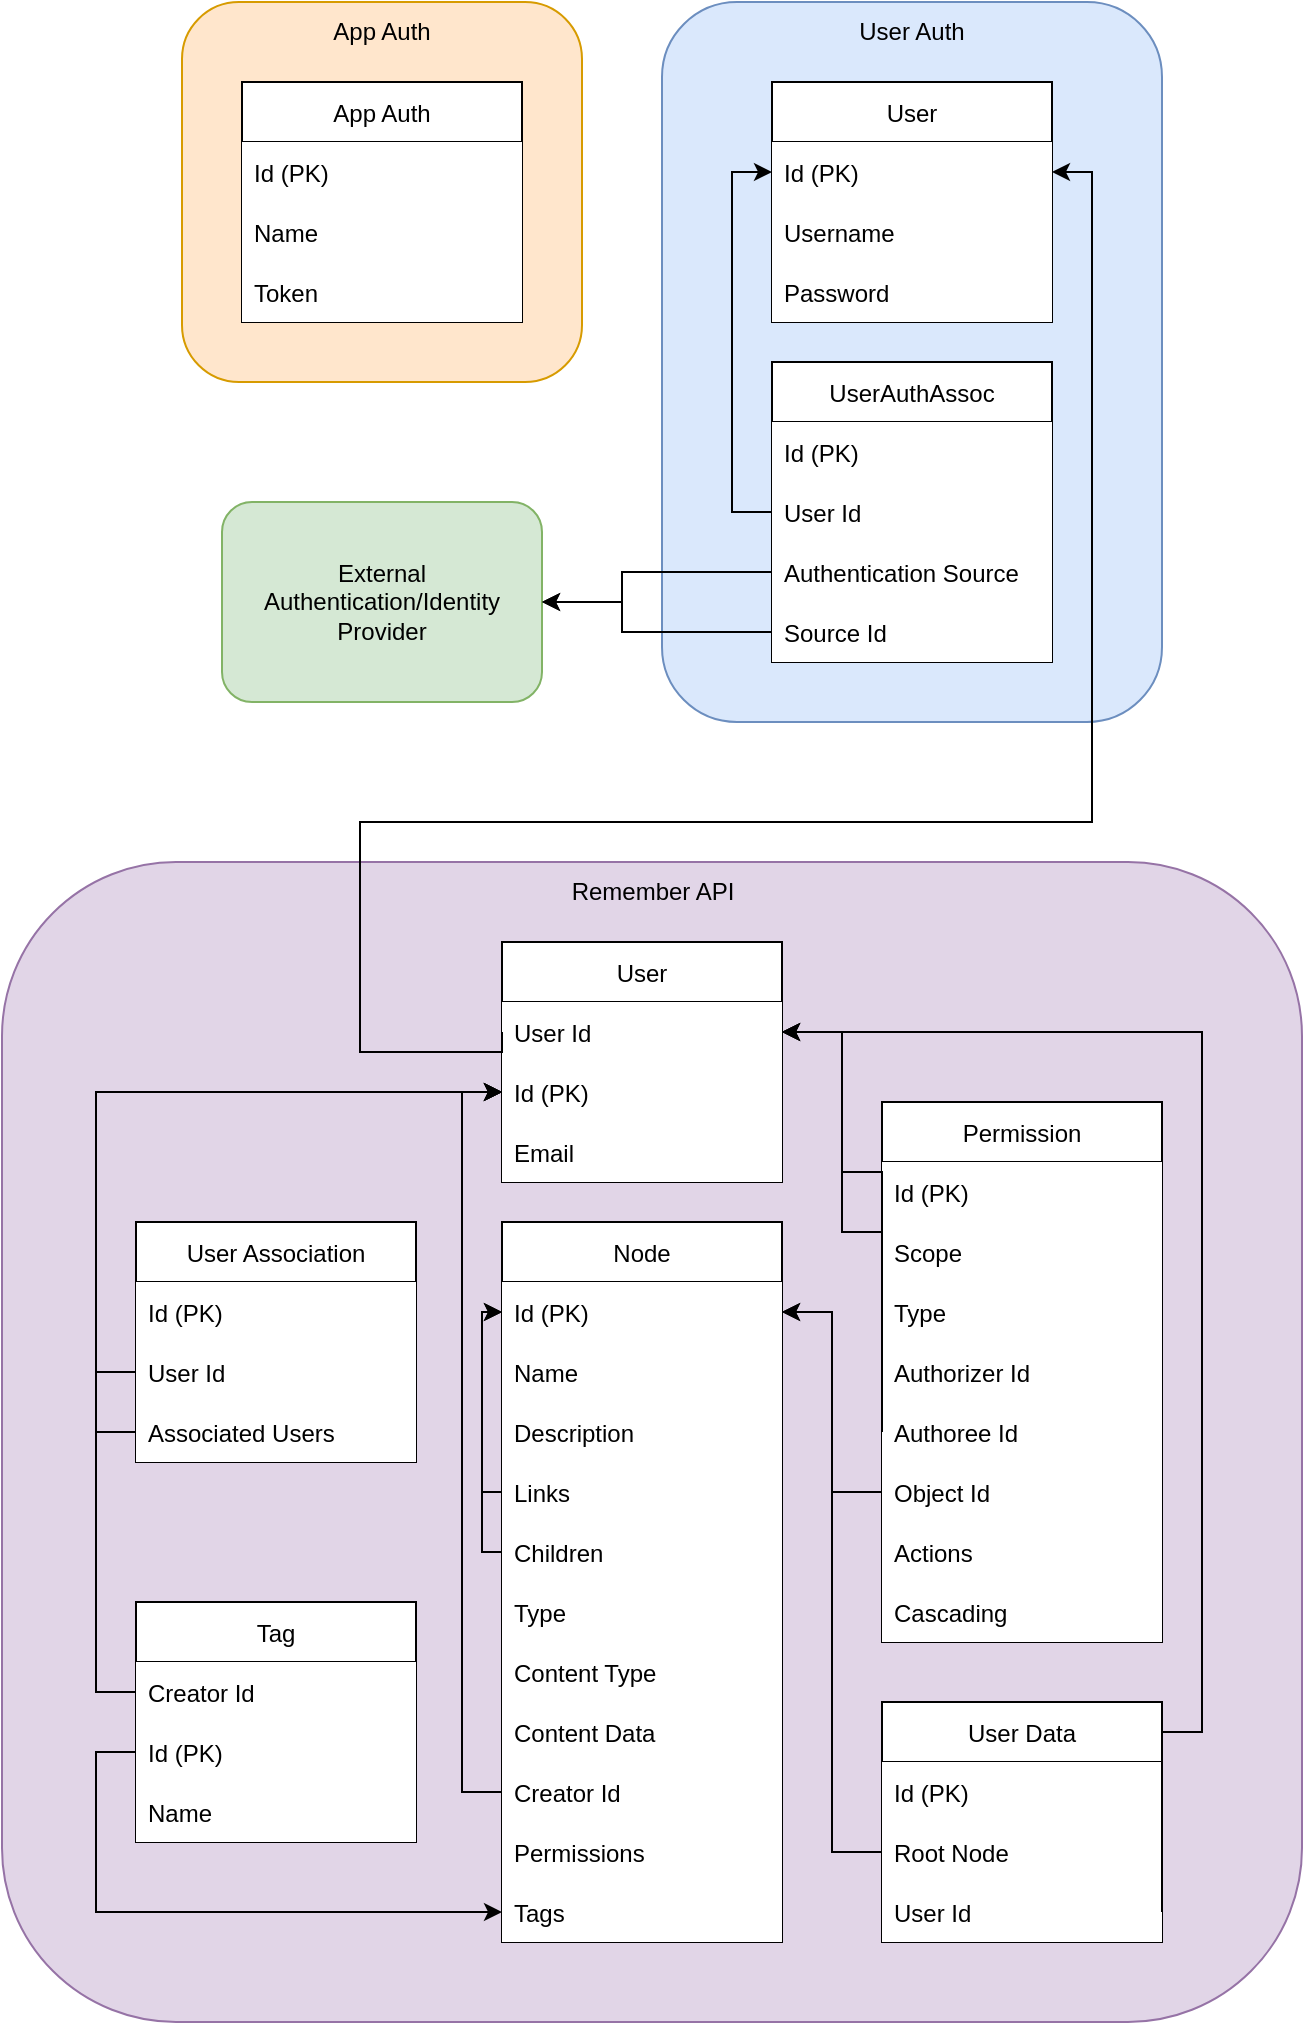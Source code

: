 <mxfile version="18.0.1" type="device"><diagram id="xFzcSjSDUKgGkURTJlmX" name="Strona-1"><mxGraphModel dx="1102" dy="857" grid="1" gridSize="10" guides="1" tooltips="1" connect="1" arrows="1" fold="1" page="1" pageScale="1" pageWidth="827" pageHeight="1169" math="0" shadow="0"><root><mxCell id="0"/><mxCell id="1" parent="0"/><mxCell id="fYKiIpvBLEdJxda_3KYI-5" value="" style="rounded=1;whiteSpace=wrap;html=1;fillColor=#ffe6cc;strokeColor=#d79b00;" parent="1" vertex="1"><mxGeometry x="230" y="180" width="200" height="190" as="geometry"/></mxCell><mxCell id="fYKiIpvBLEdJxda_3KYI-1" value="App Auth" style="swimlane;fontStyle=0;childLayout=stackLayout;horizontal=1;startSize=30;horizontalStack=0;resizeParent=1;resizeParentMax=0;resizeLast=0;collapsible=1;marginBottom=0;" parent="1" vertex="1"><mxGeometry x="260" y="220" width="140" height="120" as="geometry"/></mxCell><mxCell id="fYKiIpvBLEdJxda_3KYI-17" value="Id (PK)" style="text;align=left;verticalAlign=middle;spacingLeft=4;spacingRight=4;overflow=hidden;points=[[0,0.5],[1,0.5]];portConstraint=eastwest;rotatable=0;fillColor=default;" parent="fYKiIpvBLEdJxda_3KYI-1" vertex="1"><mxGeometry y="30" width="140" height="30" as="geometry"/></mxCell><mxCell id="fYKiIpvBLEdJxda_3KYI-2" value="Name" style="text;strokeColor=none;fillColor=default;align=left;verticalAlign=middle;spacingLeft=4;spacingRight=4;overflow=hidden;points=[[0,0.5],[1,0.5]];portConstraint=eastwest;rotatable=0;" parent="fYKiIpvBLEdJxda_3KYI-1" vertex="1"><mxGeometry y="60" width="140" height="30" as="geometry"/></mxCell><mxCell id="fYKiIpvBLEdJxda_3KYI-3" value="Token" style="text;strokeColor=none;fillColor=default;align=left;verticalAlign=middle;spacingLeft=4;spacingRight=4;overflow=hidden;points=[[0,0.5],[1,0.5]];portConstraint=eastwest;rotatable=0;" parent="fYKiIpvBLEdJxda_3KYI-1" vertex="1"><mxGeometry y="90" width="140" height="30" as="geometry"/></mxCell><mxCell id="fYKiIpvBLEdJxda_3KYI-6" value="App Auth" style="text;html=1;strokeColor=none;fillColor=none;align=center;verticalAlign=middle;whiteSpace=wrap;rounded=0;" parent="1" vertex="1"><mxGeometry x="300" y="180" width="60" height="30" as="geometry"/></mxCell><mxCell id="fYKiIpvBLEdJxda_3KYI-7" value="" style="rounded=1;whiteSpace=wrap;html=1;fillColor=#dae8fc;strokeColor=#6c8ebf;" parent="1" vertex="1"><mxGeometry x="470" y="180" width="250" height="360" as="geometry"/></mxCell><mxCell id="fYKiIpvBLEdJxda_3KYI-8" value="User Auth" style="text;html=1;strokeColor=none;fillColor=none;align=center;verticalAlign=middle;whiteSpace=wrap;rounded=0;" parent="1" vertex="1"><mxGeometry x="565" y="180" width="60" height="30" as="geometry"/></mxCell><mxCell id="fYKiIpvBLEdJxda_3KYI-9" value="User" style="swimlane;fontStyle=0;childLayout=stackLayout;horizontal=1;startSize=30;horizontalStack=0;resizeParent=1;resizeParentMax=0;resizeLast=0;collapsible=1;marginBottom=0;" parent="1" vertex="1"><mxGeometry x="525" y="220" width="140" height="120" as="geometry"/></mxCell><mxCell id="fYKiIpvBLEdJxda_3KYI-18" value="Id (PK)" style="text;strokeColor=none;fillColor=default;align=left;verticalAlign=middle;spacingLeft=4;spacingRight=4;overflow=hidden;points=[[0,0.5],[1,0.5]];portConstraint=eastwest;rotatable=0;" parent="fYKiIpvBLEdJxda_3KYI-9" vertex="1"><mxGeometry y="30" width="140" height="30" as="geometry"/></mxCell><mxCell id="fYKiIpvBLEdJxda_3KYI-10" value="Username" style="text;strokeColor=none;fillColor=default;align=left;verticalAlign=middle;spacingLeft=4;spacingRight=4;overflow=hidden;points=[[0,0.5],[1,0.5]];portConstraint=eastwest;rotatable=0;" parent="fYKiIpvBLEdJxda_3KYI-9" vertex="1"><mxGeometry y="60" width="140" height="30" as="geometry"/></mxCell><mxCell id="fYKiIpvBLEdJxda_3KYI-11" value="Password" style="text;strokeColor=none;fillColor=default;align=left;verticalAlign=middle;spacingLeft=4;spacingRight=4;overflow=hidden;points=[[0,0.5],[1,0.5]];portConstraint=eastwest;rotatable=0;" parent="fYKiIpvBLEdJxda_3KYI-9" vertex="1"><mxGeometry y="90" width="140" height="30" as="geometry"/></mxCell><mxCell id="fYKiIpvBLEdJxda_3KYI-13" value="UserAuthAssoc" style="swimlane;fontStyle=0;childLayout=stackLayout;horizontal=1;startSize=30;horizontalStack=0;resizeParent=1;resizeParentMax=0;resizeLast=0;collapsible=1;marginBottom=0;" parent="1" vertex="1"><mxGeometry x="525" y="360" width="140" height="150" as="geometry"/></mxCell><mxCell id="fYKiIpvBLEdJxda_3KYI-19" value="Id (PK)" style="text;strokeColor=none;fillColor=default;align=left;verticalAlign=middle;spacingLeft=4;spacingRight=4;overflow=hidden;points=[[0,0.5],[1,0.5]];portConstraint=eastwest;rotatable=0;" parent="fYKiIpvBLEdJxda_3KYI-13" vertex="1"><mxGeometry y="30" width="140" height="30" as="geometry"/></mxCell><mxCell id="fYKiIpvBLEdJxda_3KYI-16" value="User Id" style="text;strokeColor=none;fillColor=default;align=left;verticalAlign=middle;spacingLeft=4;spacingRight=4;overflow=hidden;points=[[0,0.5],[1,0.5]];portConstraint=eastwest;rotatable=0;" parent="fYKiIpvBLEdJxda_3KYI-13" vertex="1"><mxGeometry y="60" width="140" height="30" as="geometry"/></mxCell><mxCell id="fYKiIpvBLEdJxda_3KYI-14" value="Authentication Source" style="text;strokeColor=none;fillColor=default;align=left;verticalAlign=middle;spacingLeft=4;spacingRight=4;overflow=hidden;points=[[0,0.5],[1,0.5]];portConstraint=eastwest;rotatable=0;" parent="fYKiIpvBLEdJxda_3KYI-13" vertex="1"><mxGeometry y="90" width="140" height="30" as="geometry"/></mxCell><mxCell id="fYKiIpvBLEdJxda_3KYI-15" value="Source Id" style="text;strokeColor=none;fillColor=default;align=left;verticalAlign=middle;spacingLeft=4;spacingRight=4;overflow=hidden;points=[[0,0.5],[1,0.5]];portConstraint=eastwest;rotatable=0;" parent="fYKiIpvBLEdJxda_3KYI-13" vertex="1"><mxGeometry y="120" width="140" height="30" as="geometry"/></mxCell><mxCell id="fYKiIpvBLEdJxda_3KYI-20" style="edgeStyle=orthogonalEdgeStyle;rounded=0;orthogonalLoop=1;jettySize=auto;html=1;exitX=0;exitY=0.5;exitDx=0;exitDy=0;entryX=0;entryY=0.5;entryDx=0;entryDy=0;" parent="1" source="fYKiIpvBLEdJxda_3KYI-16" target="fYKiIpvBLEdJxda_3KYI-18" edge="1"><mxGeometry relative="1" as="geometry"/></mxCell><mxCell id="fYKiIpvBLEdJxda_3KYI-21" value="External Authentication/Identity Provider" style="rounded=1;whiteSpace=wrap;html=1;fillColor=#d5e8d4;strokeColor=#82b366;" parent="1" vertex="1"><mxGeometry x="250" y="430" width="160" height="100" as="geometry"/></mxCell><mxCell id="fYKiIpvBLEdJxda_3KYI-22" style="edgeStyle=orthogonalEdgeStyle;rounded=0;orthogonalLoop=1;jettySize=auto;html=1;exitX=0;exitY=0.5;exitDx=0;exitDy=0;entryX=1;entryY=0.5;entryDx=0;entryDy=0;" parent="1" source="fYKiIpvBLEdJxda_3KYI-14" target="fYKiIpvBLEdJxda_3KYI-21" edge="1"><mxGeometry relative="1" as="geometry"><Array as="points"><mxPoint x="450" y="465"/><mxPoint x="450" y="480"/></Array></mxGeometry></mxCell><mxCell id="fYKiIpvBLEdJxda_3KYI-23" style="edgeStyle=orthogonalEdgeStyle;rounded=0;orthogonalLoop=1;jettySize=auto;html=1;exitX=0;exitY=0.5;exitDx=0;exitDy=0;entryX=1;entryY=0.5;entryDx=0;entryDy=0;" parent="1" source="fYKiIpvBLEdJxda_3KYI-15" target="fYKiIpvBLEdJxda_3KYI-21" edge="1"><mxGeometry relative="1" as="geometry"><Array as="points"><mxPoint x="450" y="495"/><mxPoint x="450" y="480"/></Array></mxGeometry></mxCell><mxCell id="fYKiIpvBLEdJxda_3KYI-24" value="" style="rounded=1;whiteSpace=wrap;html=1;fillColor=#e1d5e7;strokeColor=#9673a6;" parent="1" vertex="1"><mxGeometry x="140" y="610" width="650" height="580" as="geometry"/></mxCell><mxCell id="fYKiIpvBLEdJxda_3KYI-25" value="Remember API" style="text;html=1;strokeColor=none;fillColor=none;align=center;verticalAlign=middle;whiteSpace=wrap;rounded=0;" parent="1" vertex="1"><mxGeometry x="422.5" y="610" width="85" height="30" as="geometry"/></mxCell><mxCell id="fYKiIpvBLEdJxda_3KYI-26" value="User" style="swimlane;fontStyle=0;childLayout=stackLayout;horizontal=1;startSize=30;horizontalStack=0;resizeParent=1;resizeParentMax=0;resizeLast=0;collapsible=1;marginBottom=0;" parent="1" vertex="1"><mxGeometry x="390" y="650" width="140" height="120" as="geometry"/></mxCell><mxCell id="fYKiIpvBLEdJxda_3KYI-30" value="User Id" style="text;align=left;verticalAlign=middle;spacingLeft=4;spacingRight=4;overflow=hidden;points=[[0,0.5],[1,0.5]];portConstraint=eastwest;rotatable=0;fillColor=default;" parent="fYKiIpvBLEdJxda_3KYI-26" vertex="1"><mxGeometry y="30" width="140" height="30" as="geometry"/></mxCell><mxCell id="fYKiIpvBLEdJxda_3KYI-27" value="Id (PK)" style="text;align=left;verticalAlign=middle;spacingLeft=4;spacingRight=4;overflow=hidden;points=[[0,0.5],[1,0.5]];portConstraint=eastwest;rotatable=0;fillColor=default;" parent="fYKiIpvBLEdJxda_3KYI-26" vertex="1"><mxGeometry y="60" width="140" height="30" as="geometry"/></mxCell><mxCell id="fYKiIpvBLEdJxda_3KYI-28" value="Email" style="text;strokeColor=none;fillColor=default;align=left;verticalAlign=middle;spacingLeft=4;spacingRight=4;overflow=hidden;points=[[0,0.5],[1,0.5]];portConstraint=eastwest;rotatable=0;" parent="fYKiIpvBLEdJxda_3KYI-26" vertex="1"><mxGeometry y="90" width="140" height="30" as="geometry"/></mxCell><mxCell id="fYKiIpvBLEdJxda_3KYI-31" style="edgeStyle=orthogonalEdgeStyle;rounded=0;orthogonalLoop=1;jettySize=auto;html=1;exitX=0;exitY=0.5;exitDx=0;exitDy=0;entryX=1;entryY=0.5;entryDx=0;entryDy=0;" parent="1" source="fYKiIpvBLEdJxda_3KYI-30" target="fYKiIpvBLEdJxda_3KYI-18" edge="1"><mxGeometry relative="1" as="geometry"><Array as="points"><mxPoint x="319" y="705"/><mxPoint x="319" y="590"/><mxPoint x="685" y="590"/><mxPoint x="685" y="265"/></Array></mxGeometry></mxCell><mxCell id="fYKiIpvBLEdJxda_3KYI-32" value="Node" style="swimlane;fontStyle=0;childLayout=stackLayout;horizontal=1;startSize=30;horizontalStack=0;resizeParent=1;resizeParentMax=0;resizeLast=0;collapsible=1;marginBottom=0;" parent="1" vertex="1"><mxGeometry x="390" y="790" width="140" height="360" as="geometry"/></mxCell><mxCell id="fYKiIpvBLEdJxda_3KYI-33" value="Id (PK)" style="text;strokeColor=none;fillColor=default;align=left;verticalAlign=middle;spacingLeft=4;spacingRight=4;overflow=hidden;points=[[0,0.5],[1,0.5]];portConstraint=eastwest;rotatable=0;" parent="fYKiIpvBLEdJxda_3KYI-32" vertex="1"><mxGeometry y="30" width="140" height="30" as="geometry"/></mxCell><mxCell id="fYKiIpvBLEdJxda_3KYI-34" value="Name" style="text;strokeColor=none;fillColor=default;align=left;verticalAlign=middle;spacingLeft=4;spacingRight=4;overflow=hidden;points=[[0,0.5],[1,0.5]];portConstraint=eastwest;rotatable=0;" parent="fYKiIpvBLEdJxda_3KYI-32" vertex="1"><mxGeometry y="60" width="140" height="30" as="geometry"/></mxCell><mxCell id="fYKiIpvBLEdJxda_3KYI-35" value="Description" style="text;strokeColor=none;fillColor=default;align=left;verticalAlign=middle;spacingLeft=4;spacingRight=4;overflow=hidden;points=[[0,0.5],[1,0.5]];portConstraint=eastwest;rotatable=0;" parent="fYKiIpvBLEdJxda_3KYI-32" vertex="1"><mxGeometry y="90" width="140" height="30" as="geometry"/></mxCell><mxCell id="kvoKaSEOlQrJqgrLJMXc-2" style="edgeStyle=orthogonalEdgeStyle;rounded=0;orthogonalLoop=1;jettySize=auto;html=1;exitX=0;exitY=0.5;exitDx=0;exitDy=0;entryX=0;entryY=0.5;entryDx=0;entryDy=0;" parent="fYKiIpvBLEdJxda_3KYI-32" source="fYKiIpvBLEdJxda_3KYI-36" target="fYKiIpvBLEdJxda_3KYI-33" edge="1"><mxGeometry relative="1" as="geometry"><Array as="points"><mxPoint x="-10" y="135"/><mxPoint x="-10" y="45"/></Array></mxGeometry></mxCell><mxCell id="fYKiIpvBLEdJxda_3KYI-36" value="Links" style="text;strokeColor=none;fillColor=default;align=left;verticalAlign=middle;spacingLeft=4;spacingRight=4;overflow=hidden;points=[[0,0.5],[1,0.5]];portConstraint=eastwest;rotatable=0;" parent="fYKiIpvBLEdJxda_3KYI-32" vertex="1"><mxGeometry y="120" width="140" height="30" as="geometry"/></mxCell><mxCell id="kvoKaSEOlQrJqgrLJMXc-1" style="edgeStyle=orthogonalEdgeStyle;rounded=0;orthogonalLoop=1;jettySize=auto;html=1;exitX=0;exitY=0.5;exitDx=0;exitDy=0;entryX=0;entryY=0.5;entryDx=0;entryDy=0;" parent="fYKiIpvBLEdJxda_3KYI-32" source="fYKiIpvBLEdJxda_3KYI-37" target="fYKiIpvBLEdJxda_3KYI-33" edge="1"><mxGeometry relative="1" as="geometry"><Array as="points"><mxPoint x="-10" y="165"/><mxPoint x="-10" y="45"/></Array></mxGeometry></mxCell><mxCell id="fYKiIpvBLEdJxda_3KYI-37" value="Children" style="text;strokeColor=none;fillColor=default;align=left;verticalAlign=middle;spacingLeft=4;spacingRight=4;overflow=hidden;points=[[0,0.5],[1,0.5]];portConstraint=eastwest;rotatable=0;" parent="fYKiIpvBLEdJxda_3KYI-32" vertex="1"><mxGeometry y="150" width="140" height="30" as="geometry"/></mxCell><mxCell id="fYKiIpvBLEdJxda_3KYI-38" value="Type" style="text;strokeColor=none;fillColor=default;align=left;verticalAlign=middle;spacingLeft=4;spacingRight=4;overflow=hidden;points=[[0,0.5],[1,0.5]];portConstraint=eastwest;rotatable=0;" parent="fYKiIpvBLEdJxda_3KYI-32" vertex="1"><mxGeometry y="180" width="140" height="30" as="geometry"/></mxCell><mxCell id="fYKiIpvBLEdJxda_3KYI-39" value="Content Type" style="text;strokeColor=none;fillColor=default;align=left;verticalAlign=middle;spacingLeft=4;spacingRight=4;overflow=hidden;points=[[0,0.5],[1,0.5]];portConstraint=eastwest;rotatable=0;" parent="fYKiIpvBLEdJxda_3KYI-32" vertex="1"><mxGeometry y="210" width="140" height="30" as="geometry"/></mxCell><mxCell id="fYKiIpvBLEdJxda_3KYI-40" value="Content Data" style="text;strokeColor=none;fillColor=default;align=left;verticalAlign=middle;spacingLeft=4;spacingRight=4;overflow=hidden;points=[[0,0.5],[1,0.5]];portConstraint=eastwest;rotatable=0;" parent="fYKiIpvBLEdJxda_3KYI-32" vertex="1"><mxGeometry y="240" width="140" height="30" as="geometry"/></mxCell><mxCell id="fYKiIpvBLEdJxda_3KYI-42" value="Creator Id" style="text;strokeColor=none;fillColor=default;align=left;verticalAlign=middle;spacingLeft=4;spacingRight=4;overflow=hidden;points=[[0,0.5],[1,0.5]];portConstraint=eastwest;rotatable=0;" parent="fYKiIpvBLEdJxda_3KYI-32" vertex="1"><mxGeometry y="270" width="140" height="30" as="geometry"/></mxCell><mxCell id="fYKiIpvBLEdJxda_3KYI-41" value="Permissions" style="text;strokeColor=none;fillColor=default;align=left;verticalAlign=middle;spacingLeft=4;spacingRight=4;overflow=hidden;points=[[0,0.5],[1,0.5]];portConstraint=eastwest;rotatable=0;" parent="fYKiIpvBLEdJxda_3KYI-32" vertex="1"><mxGeometry y="300" width="140" height="30" as="geometry"/></mxCell><mxCell id="fYKiIpvBLEdJxda_3KYI-43" value="Tags" style="text;strokeColor=none;fillColor=default;align=left;verticalAlign=middle;spacingLeft=4;spacingRight=4;overflow=hidden;points=[[0,0.5],[1,0.5]];portConstraint=eastwest;rotatable=0;" parent="fYKiIpvBLEdJxda_3KYI-32" vertex="1"><mxGeometry y="330" width="140" height="30" as="geometry"/></mxCell><mxCell id="fYKiIpvBLEdJxda_3KYI-44" style="edgeStyle=orthogonalEdgeStyle;rounded=0;orthogonalLoop=1;jettySize=auto;html=1;exitX=0;exitY=0.5;exitDx=0;exitDy=0;entryX=0;entryY=0.5;entryDx=0;entryDy=0;" parent="1" source="fYKiIpvBLEdJxda_3KYI-42" target="fYKiIpvBLEdJxda_3KYI-27" edge="1"><mxGeometry relative="1" as="geometry"/></mxCell><mxCell id="fYKiIpvBLEdJxda_3KYI-45" value="Tag" style="swimlane;fontStyle=0;childLayout=stackLayout;horizontal=1;startSize=30;horizontalStack=0;resizeParent=1;resizeParentMax=0;resizeLast=0;collapsible=1;marginBottom=0;" parent="1" vertex="1"><mxGeometry x="207" y="980" width="140" height="120" as="geometry"/></mxCell><mxCell id="fYKiIpvBLEdJxda_3KYI-48" value="Creator Id" style="text;strokeColor=none;fillColor=default;align=left;verticalAlign=middle;spacingLeft=4;spacingRight=4;overflow=hidden;points=[[0,0.5],[1,0.5]];portConstraint=eastwest;rotatable=0;" parent="fYKiIpvBLEdJxda_3KYI-45" vertex="1"><mxGeometry y="30" width="140" height="30" as="geometry"/></mxCell><mxCell id="fYKiIpvBLEdJxda_3KYI-47" value="Id (PK)" style="text;strokeColor=none;fillColor=default;align=left;verticalAlign=middle;spacingLeft=4;spacingRight=4;overflow=hidden;points=[[0,0.5],[1,0.5]];portConstraint=eastwest;rotatable=0;" parent="fYKiIpvBLEdJxda_3KYI-45" vertex="1"><mxGeometry y="60" width="140" height="30" as="geometry"/></mxCell><mxCell id="fYKiIpvBLEdJxda_3KYI-46" value="Name" style="text;strokeColor=none;fillColor=default;align=left;verticalAlign=middle;spacingLeft=4;spacingRight=4;overflow=hidden;points=[[0,0.5],[1,0.5]];portConstraint=eastwest;rotatable=0;" parent="fYKiIpvBLEdJxda_3KYI-45" vertex="1"><mxGeometry y="90" width="140" height="30" as="geometry"/></mxCell><mxCell id="fYKiIpvBLEdJxda_3KYI-49" style="edgeStyle=orthogonalEdgeStyle;rounded=0;orthogonalLoop=1;jettySize=auto;html=1;exitX=0;exitY=0.5;exitDx=0;exitDy=0;entryX=0;entryY=0.5;entryDx=0;entryDy=0;" parent="1" source="fYKiIpvBLEdJxda_3KYI-48" target="fYKiIpvBLEdJxda_3KYI-27" edge="1"><mxGeometry relative="1" as="geometry"/></mxCell><mxCell id="fYKiIpvBLEdJxda_3KYI-51" style="edgeStyle=orthogonalEdgeStyle;rounded=0;orthogonalLoop=1;jettySize=auto;html=1;exitX=0;exitY=0.5;exitDx=0;exitDy=0;entryX=0;entryY=0.5;entryDx=0;entryDy=0;" parent="1" source="fYKiIpvBLEdJxda_3KYI-47" target="fYKiIpvBLEdJxda_3KYI-43" edge="1"><mxGeometry relative="1" as="geometry"/></mxCell><mxCell id="fYKiIpvBLEdJxda_3KYI-52" value="Permission" style="swimlane;fontStyle=0;childLayout=stackLayout;horizontal=1;startSize=30;horizontalStack=0;resizeParent=1;resizeParentMax=0;resizeLast=0;collapsible=1;marginBottom=0;" parent="1" vertex="1"><mxGeometry x="580" y="730" width="140" height="270" as="geometry"/></mxCell><mxCell id="fYKiIpvBLEdJxda_3KYI-54" value="Id (PK)" style="text;strokeColor=none;fillColor=default;align=left;verticalAlign=middle;spacingLeft=4;spacingRight=4;overflow=hidden;points=[[0,0.5],[1,0.5]];portConstraint=eastwest;rotatable=0;" parent="fYKiIpvBLEdJxda_3KYI-52" vertex="1"><mxGeometry y="30" width="140" height="30" as="geometry"/></mxCell><mxCell id="fYKiIpvBLEdJxda_3KYI-53" value="Scope" style="text;strokeColor=none;fillColor=default;align=left;verticalAlign=middle;spacingLeft=4;spacingRight=4;overflow=hidden;points=[[0,0.5],[1,0.5]];portConstraint=eastwest;rotatable=0;" parent="fYKiIpvBLEdJxda_3KYI-52" vertex="1"><mxGeometry y="60" width="140" height="30" as="geometry"/></mxCell><mxCell id="fYKiIpvBLEdJxda_3KYI-56" value="Type" style="text;strokeColor=none;fillColor=default;align=left;verticalAlign=middle;spacingLeft=4;spacingRight=4;overflow=hidden;points=[[0,0.5],[1,0.5]];portConstraint=eastwest;rotatable=0;" parent="fYKiIpvBLEdJxda_3KYI-52" vertex="1"><mxGeometry y="90" width="140" height="30" as="geometry"/></mxCell><mxCell id="fYKiIpvBLEdJxda_3KYI-61" value="Authorizer Id" style="text;strokeColor=none;fillColor=default;align=left;verticalAlign=middle;spacingLeft=4;spacingRight=4;overflow=hidden;points=[[0,0.5],[1,0.5]];portConstraint=eastwest;rotatable=0;" parent="fYKiIpvBLEdJxda_3KYI-52" vertex="1"><mxGeometry y="120" width="140" height="30" as="geometry"/></mxCell><mxCell id="fYKiIpvBLEdJxda_3KYI-55" value="Authoree Id" style="text;strokeColor=none;fillColor=default;align=left;verticalAlign=middle;spacingLeft=4;spacingRight=4;overflow=hidden;points=[[0,0.5],[1,0.5]];portConstraint=eastwest;rotatable=0;" parent="fYKiIpvBLEdJxda_3KYI-52" vertex="1"><mxGeometry y="150" width="140" height="30" as="geometry"/></mxCell><mxCell id="fYKiIpvBLEdJxda_3KYI-58" value="Object Id" style="text;strokeColor=none;fillColor=default;align=left;verticalAlign=middle;spacingLeft=4;spacingRight=4;overflow=hidden;points=[[0,0.5],[1,0.5]];portConstraint=eastwest;rotatable=0;" parent="fYKiIpvBLEdJxda_3KYI-52" vertex="1"><mxGeometry y="180" width="140" height="30" as="geometry"/></mxCell><mxCell id="fYKiIpvBLEdJxda_3KYI-59" value="Actions" style="text;strokeColor=none;fillColor=default;align=left;verticalAlign=middle;spacingLeft=4;spacingRight=4;overflow=hidden;points=[[0,0.5],[1,0.5]];portConstraint=eastwest;rotatable=0;" parent="fYKiIpvBLEdJxda_3KYI-52" vertex="1"><mxGeometry y="210" width="140" height="30" as="geometry"/></mxCell><mxCell id="fYKiIpvBLEdJxda_3KYI-57" value="Cascading" style="text;strokeColor=none;fillColor=default;align=left;verticalAlign=middle;spacingLeft=4;spacingRight=4;overflow=hidden;points=[[0,0.5],[1,0.5]];portConstraint=eastwest;rotatable=0;" parent="fYKiIpvBLEdJxda_3KYI-52" vertex="1"><mxGeometry y="240" width="140" height="30" as="geometry"/></mxCell><mxCell id="fYKiIpvBLEdJxda_3KYI-60" style="edgeStyle=orthogonalEdgeStyle;rounded=0;orthogonalLoop=1;jettySize=auto;html=1;exitX=0;exitY=0.5;exitDx=0;exitDy=0;entryX=1;entryY=0.5;entryDx=0;entryDy=0;" parent="1" source="fYKiIpvBLEdJxda_3KYI-58" target="fYKiIpvBLEdJxda_3KYI-33" edge="1"><mxGeometry relative="1" as="geometry"/></mxCell><mxCell id="fYKiIpvBLEdJxda_3KYI-62" style="edgeStyle=orthogonalEdgeStyle;rounded=0;orthogonalLoop=1;jettySize=auto;html=1;exitX=0;exitY=0.5;exitDx=0;exitDy=0;entryX=1;entryY=0.5;entryDx=0;entryDy=0;" parent="1" source="fYKiIpvBLEdJxda_3KYI-55" target="fYKiIpvBLEdJxda_3KYI-30" edge="1"><mxGeometry relative="1" as="geometry"><Array as="points"><mxPoint x="580" y="795"/><mxPoint x="560" y="795"/><mxPoint x="560" y="695"/></Array></mxGeometry></mxCell><mxCell id="fYKiIpvBLEdJxda_3KYI-65" style="edgeStyle=orthogonalEdgeStyle;rounded=0;orthogonalLoop=1;jettySize=auto;html=1;exitX=0;exitY=0.5;exitDx=0;exitDy=0;entryX=1;entryY=0.5;entryDx=0;entryDy=0;" parent="1" source="fYKiIpvBLEdJxda_3KYI-61" target="fYKiIpvBLEdJxda_3KYI-30" edge="1"><mxGeometry relative="1" as="geometry"><Array as="points"><mxPoint x="580" y="765"/><mxPoint x="560" y="765"/><mxPoint x="560" y="695"/></Array></mxGeometry></mxCell><mxCell id="fYKiIpvBLEdJxda_3KYI-67" value="User Association" style="swimlane;fontStyle=0;childLayout=stackLayout;horizontal=1;startSize=30;horizontalStack=0;resizeParent=1;resizeParentMax=0;resizeLast=0;collapsible=1;marginBottom=0;" parent="1" vertex="1"><mxGeometry x="207" y="790" width="140" height="120" as="geometry"/></mxCell><mxCell id="fYKiIpvBLEdJxda_3KYI-69" value="Id (PK)" style="text;strokeColor=none;fillColor=default;align=left;verticalAlign=middle;spacingLeft=4;spacingRight=4;overflow=hidden;points=[[0,0.5],[1,0.5]];portConstraint=eastwest;rotatable=0;" parent="fYKiIpvBLEdJxda_3KYI-67" vertex="1"><mxGeometry y="30" width="140" height="30" as="geometry"/></mxCell><mxCell id="fYKiIpvBLEdJxda_3KYI-68" value="User Id" style="text;strokeColor=none;fillColor=default;align=left;verticalAlign=middle;spacingLeft=4;spacingRight=4;overflow=hidden;points=[[0,0.5],[1,0.5]];portConstraint=eastwest;rotatable=0;" parent="fYKiIpvBLEdJxda_3KYI-67" vertex="1"><mxGeometry y="60" width="140" height="30" as="geometry"/></mxCell><mxCell id="fYKiIpvBLEdJxda_3KYI-70" value="Associated Users" style="text;strokeColor=none;fillColor=default;align=left;verticalAlign=middle;spacingLeft=4;spacingRight=4;overflow=hidden;points=[[0,0.5],[1,0.5]];portConstraint=eastwest;rotatable=0;" parent="fYKiIpvBLEdJxda_3KYI-67" vertex="1"><mxGeometry y="90" width="140" height="30" as="geometry"/></mxCell><mxCell id="fYKiIpvBLEdJxda_3KYI-74" value="User Data" style="swimlane;fontStyle=0;childLayout=stackLayout;horizontal=1;startSize=30;horizontalStack=0;resizeParent=1;resizeParentMax=0;resizeLast=0;collapsible=1;marginBottom=0;" parent="1" vertex="1"><mxGeometry x="580" y="1030" width="140" height="120" as="geometry"/></mxCell><mxCell id="fYKiIpvBLEdJxda_3KYI-75" value="Id (PK)" style="text;strokeColor=none;fillColor=default;align=left;verticalAlign=middle;spacingLeft=4;spacingRight=4;overflow=hidden;points=[[0,0.5],[1,0.5]];portConstraint=eastwest;rotatable=0;" parent="fYKiIpvBLEdJxda_3KYI-74" vertex="1"><mxGeometry y="30" width="140" height="30" as="geometry"/></mxCell><mxCell id="fYKiIpvBLEdJxda_3KYI-76" value="Root Node" style="text;strokeColor=none;fillColor=default;align=left;verticalAlign=middle;spacingLeft=4;spacingRight=4;overflow=hidden;points=[[0,0.5],[1,0.5]];portConstraint=eastwest;rotatable=0;" parent="fYKiIpvBLEdJxda_3KYI-74" vertex="1"><mxGeometry y="60" width="140" height="30" as="geometry"/></mxCell><mxCell id="fYKiIpvBLEdJxda_3KYI-77" value="User Id" style="text;strokeColor=none;fillColor=default;align=left;verticalAlign=middle;spacingLeft=4;spacingRight=4;overflow=hidden;points=[[0,0.5],[1,0.5]];portConstraint=eastwest;rotatable=0;" parent="fYKiIpvBLEdJxda_3KYI-74" vertex="1"><mxGeometry y="90" width="140" height="30" as="geometry"/></mxCell><mxCell id="fYKiIpvBLEdJxda_3KYI-80" style="edgeStyle=orthogonalEdgeStyle;rounded=0;orthogonalLoop=1;jettySize=auto;html=1;exitX=0;exitY=0.5;exitDx=0;exitDy=0;entryX=1;entryY=0.5;entryDx=0;entryDy=0;" parent="1" source="fYKiIpvBLEdJxda_3KYI-76" target="fYKiIpvBLEdJxda_3KYI-33" edge="1"><mxGeometry relative="1" as="geometry"/></mxCell><mxCell id="fYKiIpvBLEdJxda_3KYI-81" style="edgeStyle=orthogonalEdgeStyle;rounded=0;orthogonalLoop=1;jettySize=auto;html=1;exitX=1;exitY=0.5;exitDx=0;exitDy=0;entryX=1;entryY=0.5;entryDx=0;entryDy=0;" parent="1" source="fYKiIpvBLEdJxda_3KYI-77" target="fYKiIpvBLEdJxda_3KYI-30" edge="1"><mxGeometry relative="1" as="geometry"><Array as="points"><mxPoint x="720" y="1045"/><mxPoint x="740" y="1045"/><mxPoint x="740" y="695"/></Array></mxGeometry></mxCell><mxCell id="fYKiIpvBLEdJxda_3KYI-82" style="edgeStyle=orthogonalEdgeStyle;rounded=0;orthogonalLoop=1;jettySize=auto;html=1;exitX=0;exitY=0.5;exitDx=0;exitDy=0;entryX=0;entryY=0.5;entryDx=0;entryDy=0;" parent="1" source="fYKiIpvBLEdJxda_3KYI-68" target="fYKiIpvBLEdJxda_3KYI-27" edge="1"><mxGeometry relative="1" as="geometry"/></mxCell><mxCell id="fYKiIpvBLEdJxda_3KYI-83" style="edgeStyle=orthogonalEdgeStyle;rounded=0;orthogonalLoop=1;jettySize=auto;html=1;exitX=0;exitY=0.5;exitDx=0;exitDy=0;entryX=0;entryY=0.5;entryDx=0;entryDy=0;jumpStyle=line;" parent="1" source="fYKiIpvBLEdJxda_3KYI-70" target="fYKiIpvBLEdJxda_3KYI-27" edge="1"><mxGeometry relative="1" as="geometry"/></mxCell></root></mxGraphModel></diagram></mxfile>